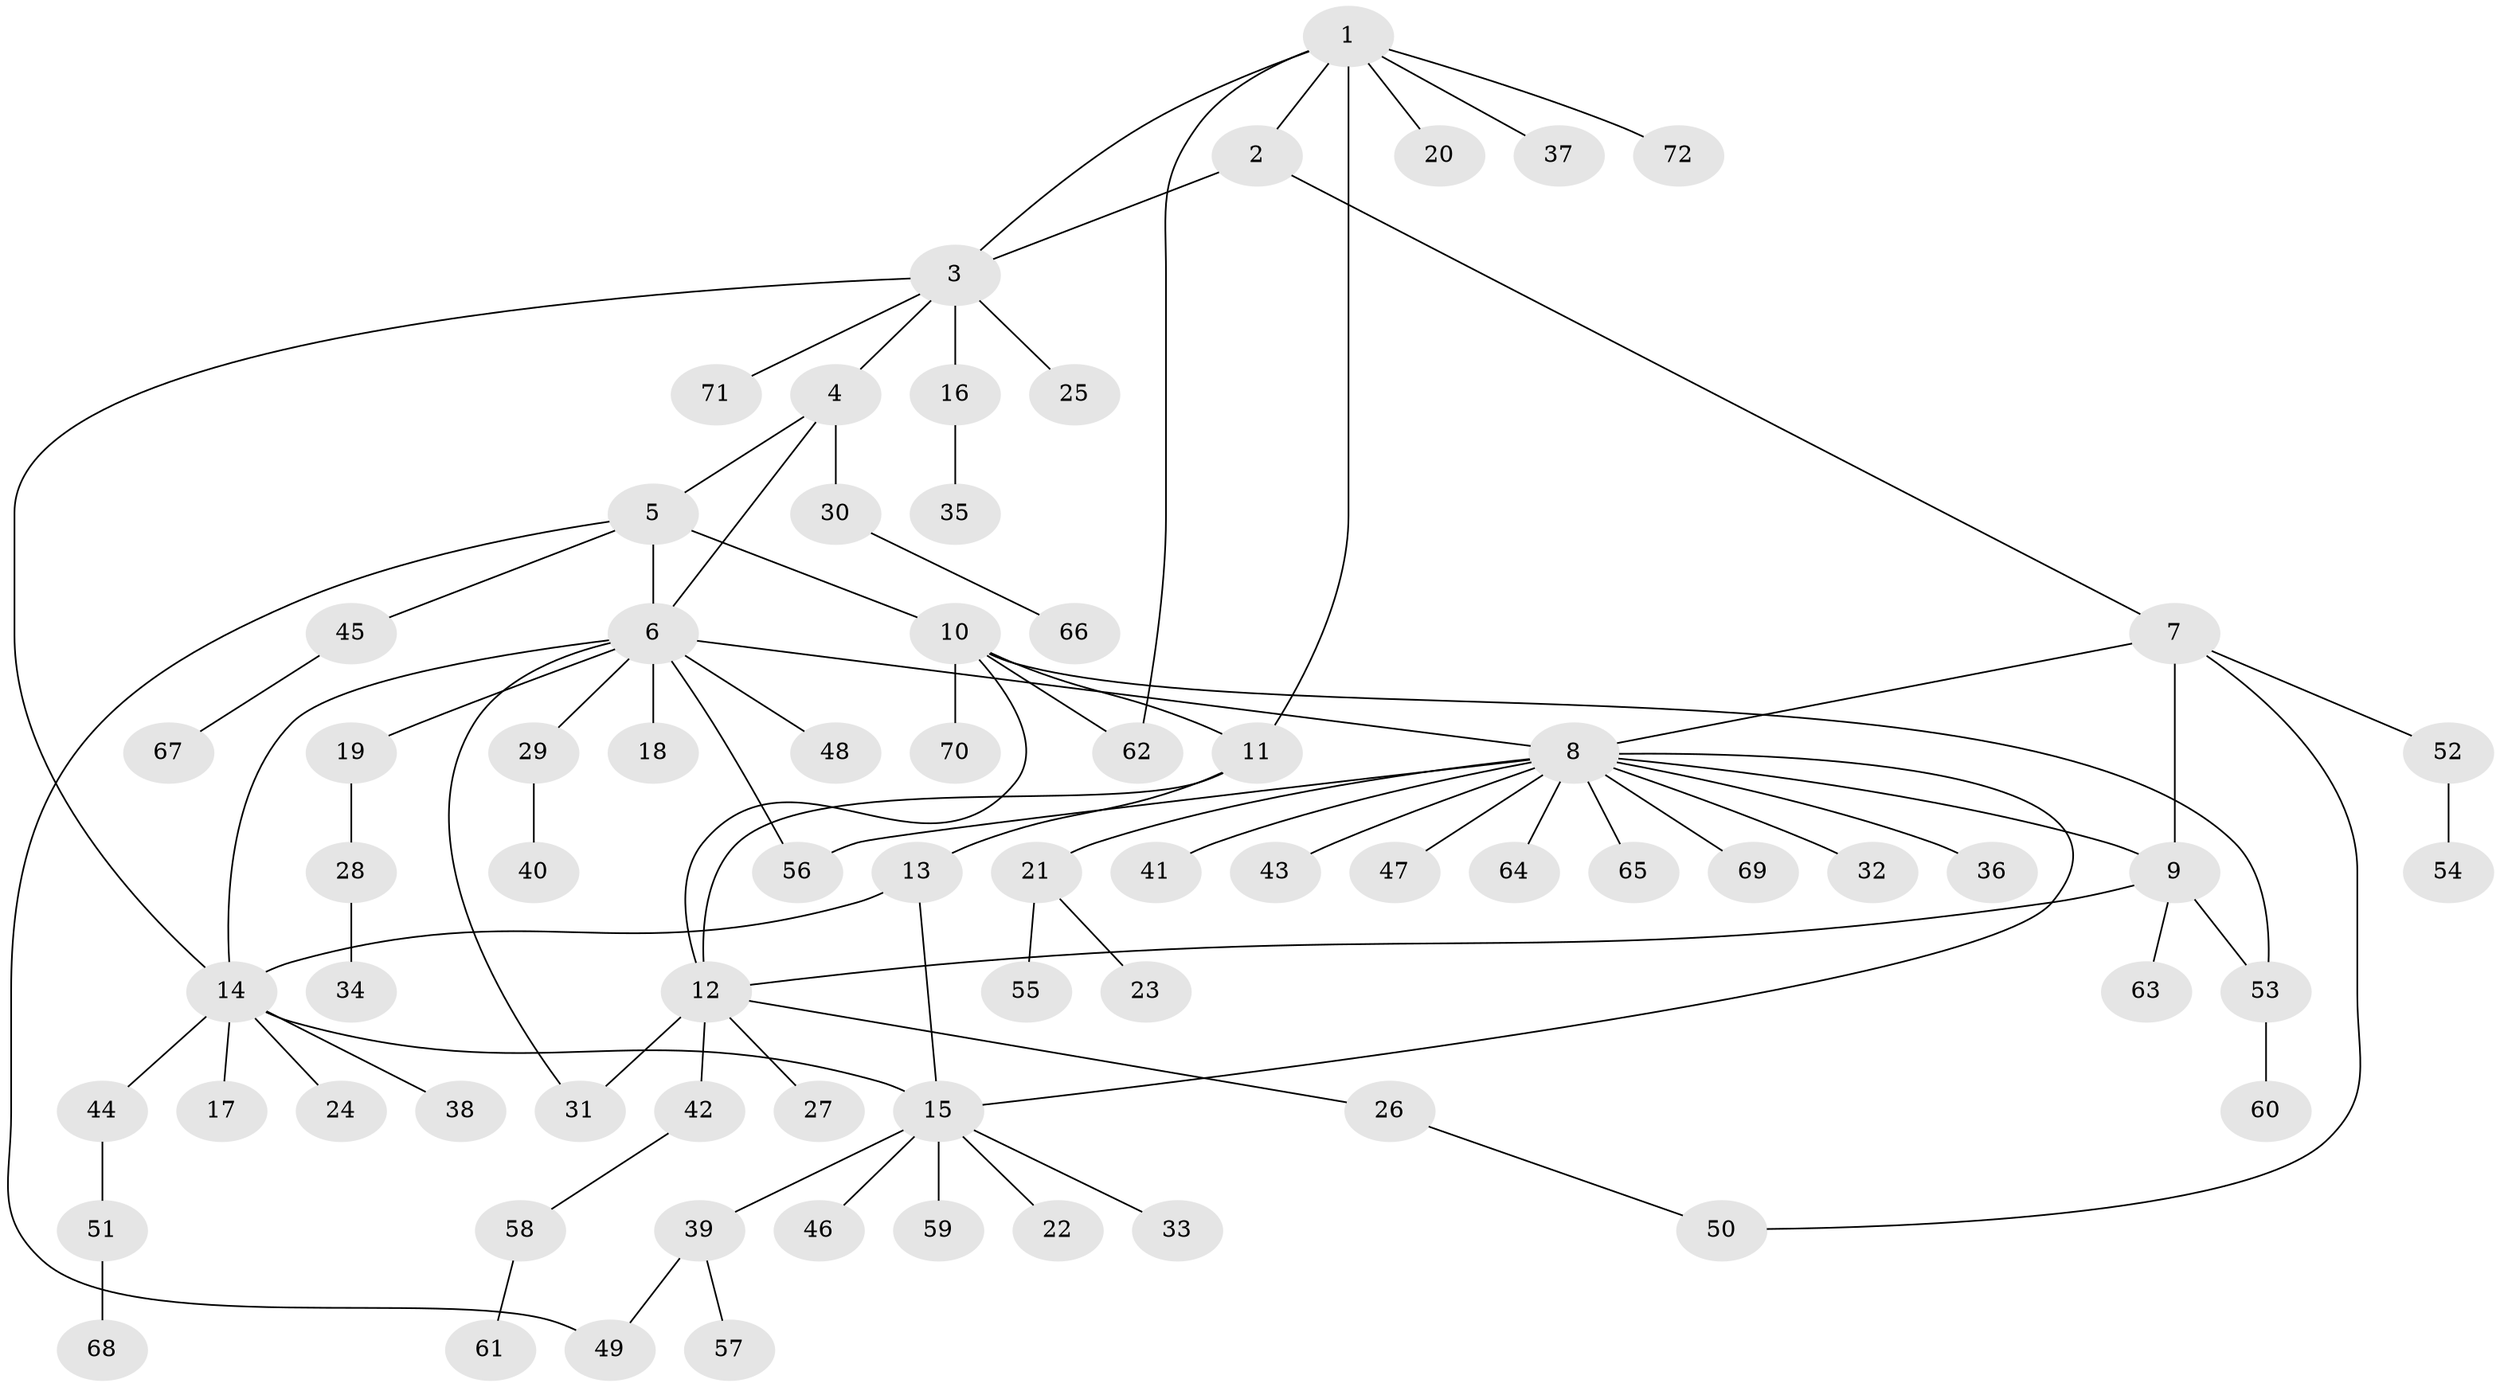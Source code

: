// Generated by graph-tools (version 1.1) at 2025/55/03/09/25 04:55:49]
// undirected, 72 vertices, 88 edges
graph export_dot {
graph [start="1"]
  node [color=gray90,style=filled];
  1;
  2;
  3;
  4;
  5;
  6;
  7;
  8;
  9;
  10;
  11;
  12;
  13;
  14;
  15;
  16;
  17;
  18;
  19;
  20;
  21;
  22;
  23;
  24;
  25;
  26;
  27;
  28;
  29;
  30;
  31;
  32;
  33;
  34;
  35;
  36;
  37;
  38;
  39;
  40;
  41;
  42;
  43;
  44;
  45;
  46;
  47;
  48;
  49;
  50;
  51;
  52;
  53;
  54;
  55;
  56;
  57;
  58;
  59;
  60;
  61;
  62;
  63;
  64;
  65;
  66;
  67;
  68;
  69;
  70;
  71;
  72;
  1 -- 2;
  1 -- 3;
  1 -- 11;
  1 -- 20;
  1 -- 37;
  1 -- 62;
  1 -- 72;
  2 -- 3;
  2 -- 7;
  3 -- 4;
  3 -- 14;
  3 -- 16;
  3 -- 25;
  3 -- 71;
  4 -- 5;
  4 -- 6;
  4 -- 30;
  5 -- 6;
  5 -- 10;
  5 -- 45;
  5 -- 49;
  6 -- 8;
  6 -- 14;
  6 -- 18;
  6 -- 19;
  6 -- 29;
  6 -- 31;
  6 -- 48;
  6 -- 56;
  7 -- 8;
  7 -- 9;
  7 -- 50;
  7 -- 52;
  8 -- 9;
  8 -- 15;
  8 -- 21;
  8 -- 32;
  8 -- 36;
  8 -- 41;
  8 -- 43;
  8 -- 47;
  8 -- 56;
  8 -- 64;
  8 -- 65;
  8 -- 69;
  9 -- 12;
  9 -- 53;
  9 -- 63;
  10 -- 11;
  10 -- 12;
  10 -- 53;
  10 -- 62;
  10 -- 70;
  11 -- 12;
  11 -- 13;
  12 -- 26;
  12 -- 27;
  12 -- 31;
  12 -- 42;
  13 -- 14;
  13 -- 15;
  14 -- 15;
  14 -- 17;
  14 -- 24;
  14 -- 38;
  14 -- 44;
  15 -- 22;
  15 -- 33;
  15 -- 39;
  15 -- 46;
  15 -- 59;
  16 -- 35;
  19 -- 28;
  21 -- 23;
  21 -- 55;
  26 -- 50;
  28 -- 34;
  29 -- 40;
  30 -- 66;
  39 -- 49;
  39 -- 57;
  42 -- 58;
  44 -- 51;
  45 -- 67;
  51 -- 68;
  52 -- 54;
  53 -- 60;
  58 -- 61;
}
